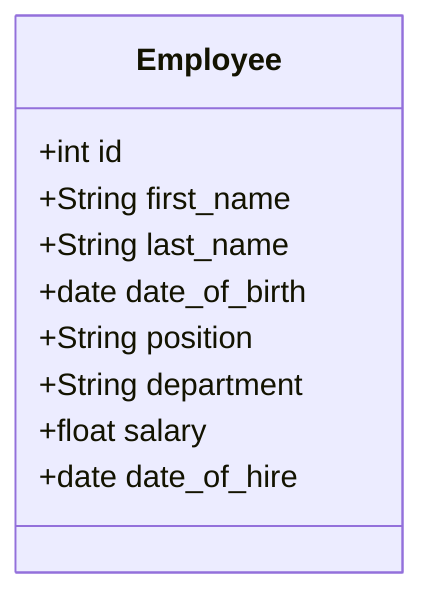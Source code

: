 classDiagram
class Employee{
    +int id
    +String first_name
    +String last_name
    +date date_of_birth
    +String position
    +String department
    +float salary
    +date date_of_hire
}